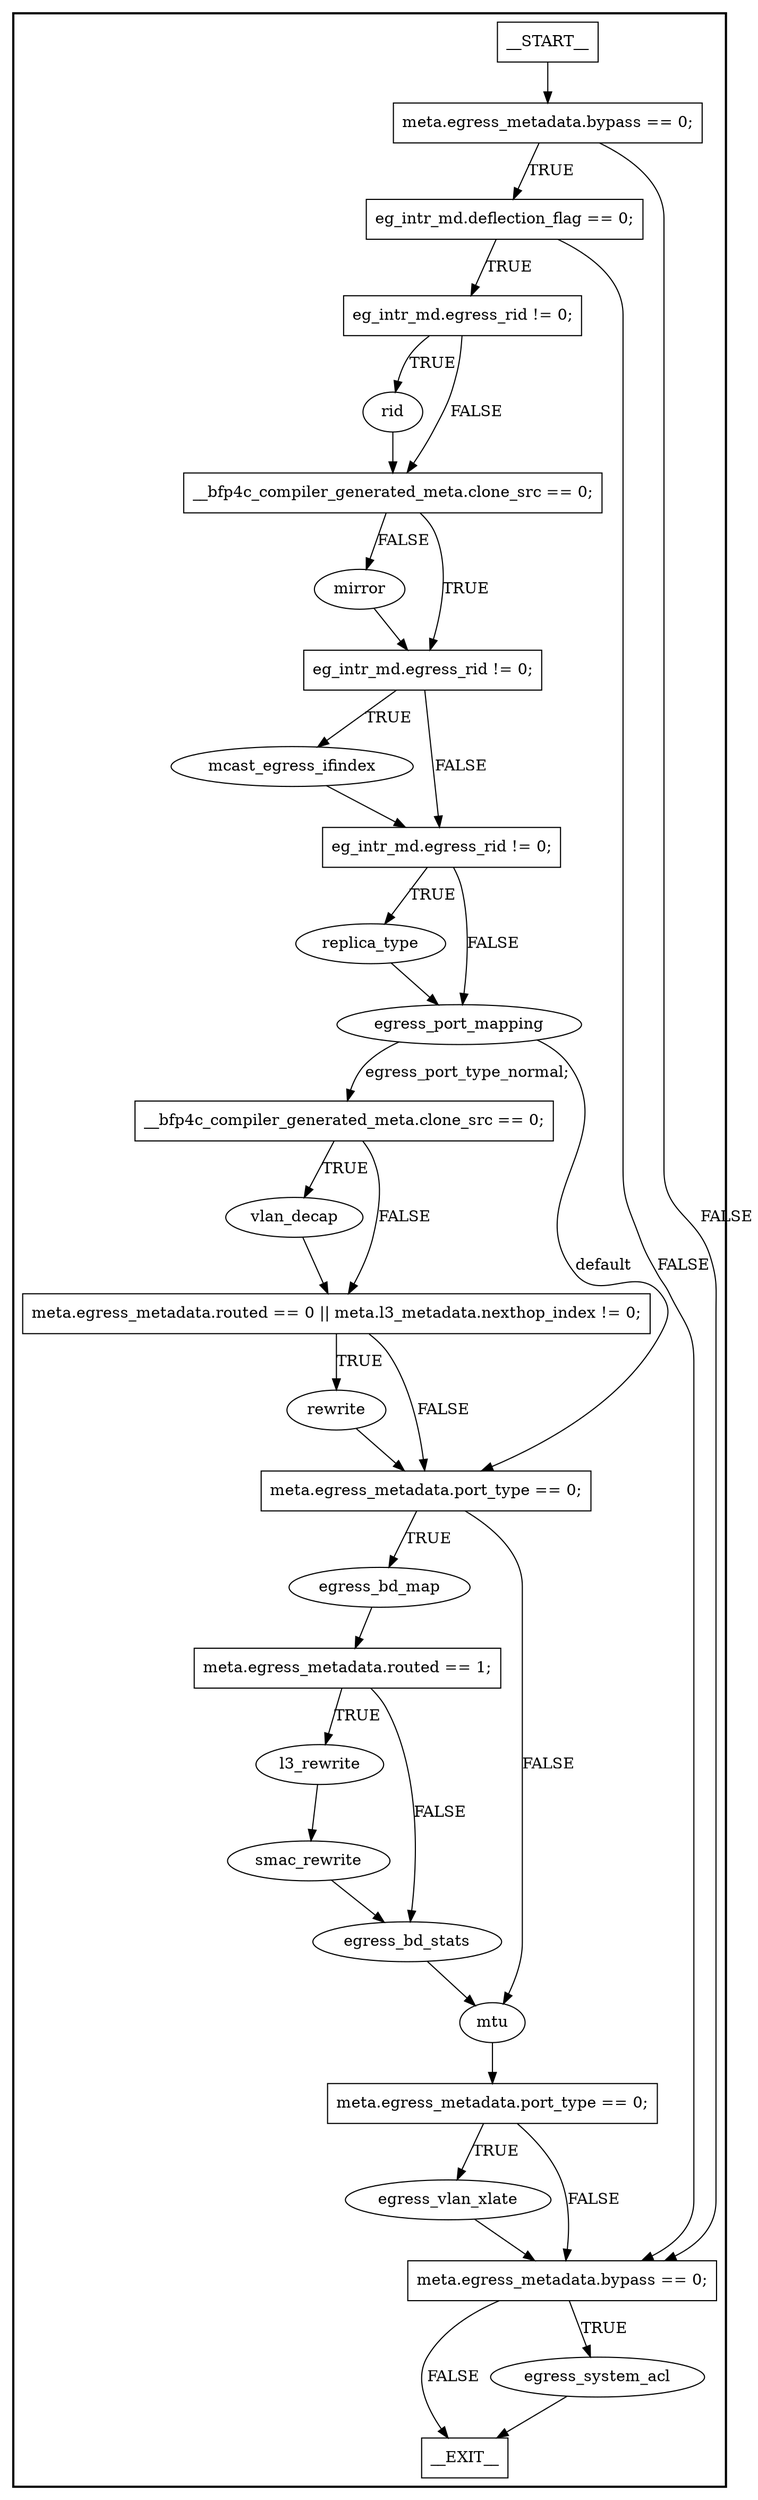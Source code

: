 digraph egress {
subgraph cluster {
graph [
label="", labeljust=r, style=bold];
0[label=__START__, margin="", shape=rectangle, style=solid];
1[label=__EXIT__, margin="", shape=rectangle, style=solid];
2[label="meta.egress_metadata.bypass == 0;", margin="", shape=rectangle, style=solid];
3[label="eg_intr_md.deflection_flag == 0;", margin="", shape=rectangle, style=solid];
4[label="eg_intr_md.egress_rid != 0;", margin="", shape=rectangle, style=solid];
5[label=rid, margin="", shape=ellipse, style=solid];
6[label="__bfp4c_compiler_generated_meta.clone_src == 0;", margin="", shape=rectangle, style=solid];
7[label=mirror, margin="", shape=ellipse, style=solid];
8[label="eg_intr_md.egress_rid != 0;", margin="", shape=rectangle, style=solid];
9[label=mcast_egress_ifindex, margin="", shape=ellipse, style=solid];
10[label="eg_intr_md.egress_rid != 0;", margin="", shape=rectangle, style=solid];
11[label=replica_type, margin="", shape=ellipse, style=solid];
12[label=egress_port_mapping, margin="", shape=ellipse, style=solid];
13[label="__bfp4c_compiler_generated_meta.clone_src == 0;", margin="", shape=rectangle, style=solid];
14[label=vlan_decap, margin="", shape=ellipse, style=solid];
15[label="meta.egress_metadata.routed == 0 || meta.l3_metadata.nexthop_index != 0;", margin="", shape=rectangle, style=solid];
16[label=rewrite, margin="", shape=ellipse, style=solid];
17[label="meta.egress_metadata.port_type == 0;", margin="", shape=rectangle, style=solid];
18[label=egress_bd_map, margin="", shape=ellipse, style=solid];
19[label="meta.egress_metadata.routed == 1;", margin="", shape=rectangle, style=solid];
20[label=l3_rewrite, margin="", shape=ellipse, style=solid];
21[label=smac_rewrite, margin="", shape=ellipse, style=solid];
22[label=egress_bd_stats, margin="", shape=ellipse, style=solid];
23[label=mtu, margin="", shape=ellipse, style=solid];
24[label="meta.egress_metadata.port_type == 0;", margin="", shape=rectangle, style=solid];
25[label=egress_vlan_xlate, margin="", shape=ellipse, style=solid];
26[label="meta.egress_metadata.bypass == 0;", margin="", shape=rectangle, style=solid];
27[label=egress_system_acl, margin="", shape=ellipse, style=solid];
0 -> 2[label=""];
2 -> 3[label=TRUE];
2 -> 26[label=FALSE];
3 -> 4[label=TRUE];
3 -> 26[label=FALSE];
4 -> 5[label=TRUE];
4 -> 6[label=FALSE];
5 -> 6[label=""];
6 -> 7[label=FALSE];
6 -> 8[label=TRUE];
7 -> 8[label=""];
8 -> 9[label=TRUE];
8 -> 10[label=FALSE];
9 -> 10[label=""];
10 -> 11[label=TRUE];
10 -> 12[label=FALSE];
11 -> 12[label=""];
12 -> 13[label="egress_port_type_normal;"];
12 -> 17[label=default];
13 -> 14[label=TRUE];
13 -> 15[label=FALSE];
14 -> 15[label=""];
15 -> 16[label=TRUE];
15 -> 17[label=FALSE];
16 -> 17[label=""];
17 -> 18[label=TRUE];
17 -> 23[label=FALSE];
18 -> 19[label=""];
19 -> 20[label=TRUE];
19 -> 22[label=FALSE];
20 -> 21[label=""];
21 -> 22[label=""];
22 -> 23[label=""];
23 -> 24[label=""];
24 -> 25[label=TRUE];
24 -> 26[label=FALSE];
25 -> 26[label=""];
26 -> 27[label=TRUE];
26 -> 1[label=FALSE];
27 -> 1[label=""];
}
}
